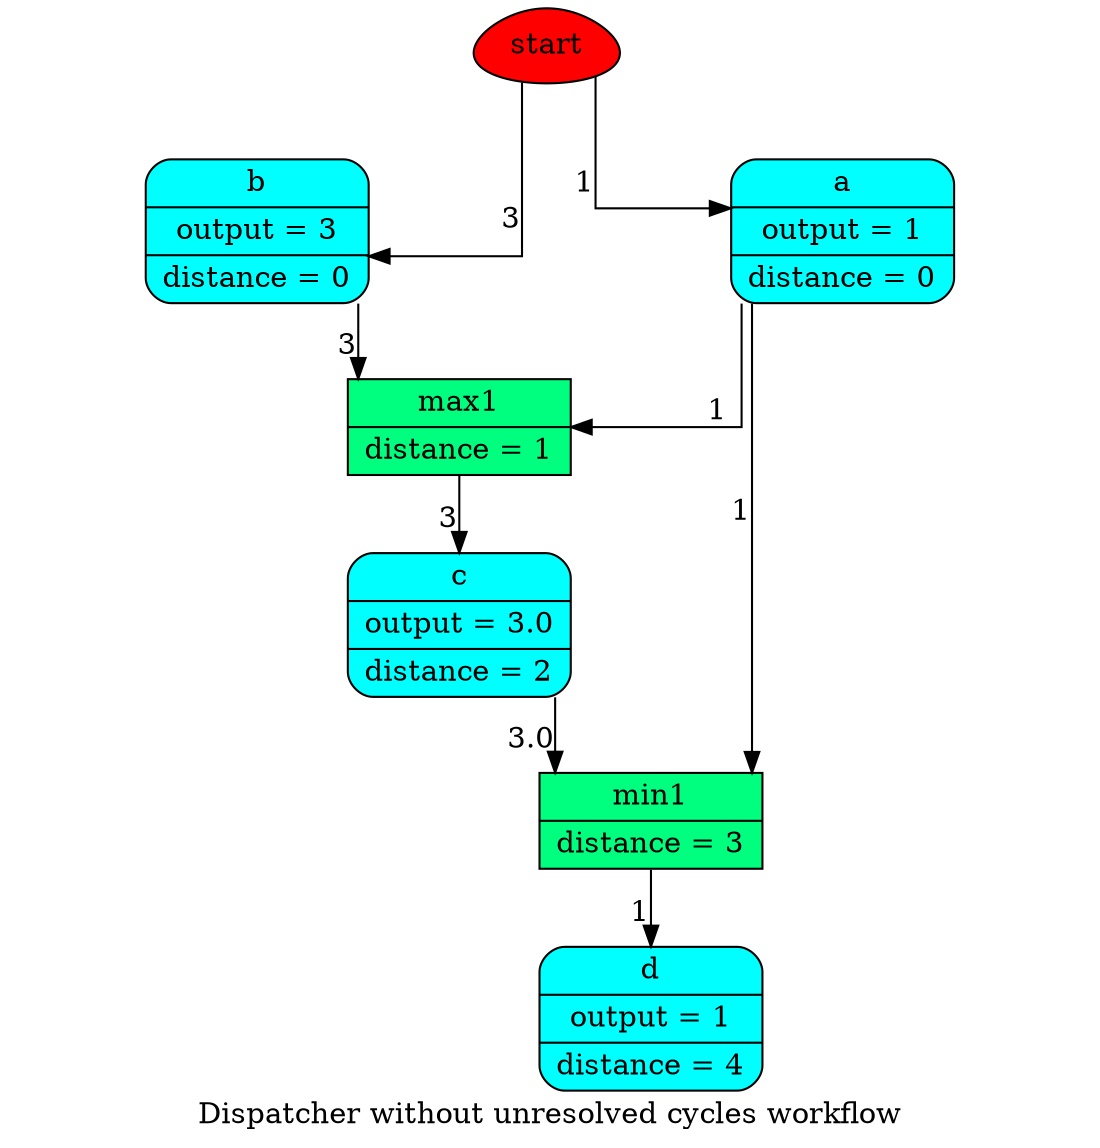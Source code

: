 digraph "Dispatcher without unresolved cycles" {
	graph [ratio=1]
	node [style=filled]
	splines = ortho
	label = "Dispatcher without unresolved cycles workflow"
		"Dispatcher without unresolved cycles_78779400" [label=start fillcolor=red shape=egg]
		"Dispatcher without unresolved cycles_-7581342329438558216" [label="{ max1 | distance = 1 }" fillcolor=springgreen shape=record]
		"Dispatcher without unresolved cycles_2773667882067843218" [label="{ min1 | distance = 3 }" fillcolor=springgreen shape=record]
		"Dispatcher without unresolved cycles_6978204315916669291" [label="{ a | output = 1 | distance = 0 }" fillcolor=cyan shape=Mrecord]
		"Dispatcher without unresolved cycles_5471397706553619705" [label="{ d | output = 1 | distance = 4 }" fillcolor=cyan shape=Mrecord]
		"Dispatcher without unresolved cycles_5731122394292607163" [label="{ b | output = 3 | distance = 0 }" fillcolor=cyan shape=Mrecord]
		"Dispatcher without unresolved cycles_-9068828303841174803" [label="{ c | output = 3.0 | distance = 2 }" fillcolor=cyan shape=Mrecord]
			"Dispatcher without unresolved cycles_-7581342329438558216" -> "Dispatcher without unresolved cycles_-9068828303841174803" [xlabel=3]
			"Dispatcher without unresolved cycles_2773667882067843218" -> "Dispatcher without unresolved cycles_5471397706553619705" [xlabel=1]
			"Dispatcher without unresolved cycles_6978204315916669291" -> "Dispatcher without unresolved cycles_-7581342329438558216" [xlabel=1]
			"Dispatcher without unresolved cycles_6978204315916669291" -> "Dispatcher without unresolved cycles_2773667882067843218" [xlabel=1]
			"Dispatcher without unresolved cycles_78779400" -> "Dispatcher without unresolved cycles_5731122394292607163" [xlabel=3]
			"Dispatcher without unresolved cycles_78779400" -> "Dispatcher without unresolved cycles_6978204315916669291" [xlabel=1]
			"Dispatcher without unresolved cycles_5731122394292607163" -> "Dispatcher without unresolved cycles_-7581342329438558216" [xlabel=3]
			"Dispatcher without unresolved cycles_-9068828303841174803" -> "Dispatcher without unresolved cycles_2773667882067843218" [xlabel=3.0]
}